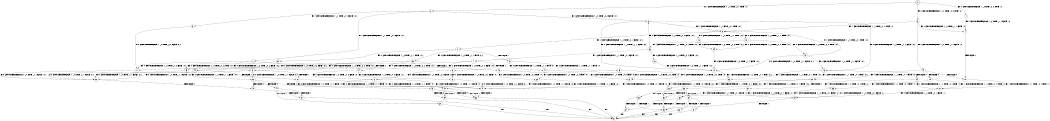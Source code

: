 digraph BCG {
size = "7, 10.5";
center = TRUE;
node [shape = circle];
0 [peripheries = 2];
0 -> 1 [label = "EX !0 !ATOMIC_EXCH_BRANCH (1, +0, TRUE, +0, 2, TRUE) !:0:"];
0 -> 2 [label = "EX !1 !ATOMIC_EXCH_BRANCH (1, +1, TRUE, +0, 1, TRUE) !:0:"];
0 -> 3 [label = "EX !0 !ATOMIC_EXCH_BRANCH (1, +0, TRUE, +0, 2, TRUE) !:0:"];
1 -> 4 [label = "EX !0 !ATOMIC_EXCH_BRANCH (1, +0, TRUE, +1, 1, FALSE) !:0:"];
2 -> 5 [label = "EX !1 !ATOMIC_EXCH_BRANCH (1, +1, TRUE, +0, 1, FALSE) !:0:1:"];
2 -> 6 [label = "EX !0 !ATOMIC_EXCH_BRANCH (1, +0, TRUE, +0, 2, FALSE) !:0:1:"];
2 -> 7 [label = "EX !1 !ATOMIC_EXCH_BRANCH (1, +1, TRUE, +0, 1, FALSE) !:0:1:"];
3 -> 4 [label = "EX !0 !ATOMIC_EXCH_BRANCH (1, +0, TRUE, +1, 1, FALSE) !:0:"];
3 -> 8 [label = "EX !1 !ATOMIC_EXCH_BRANCH (1, +1, TRUE, +0, 1, TRUE) !:0:"];
3 -> 9 [label = "EX !0 !ATOMIC_EXCH_BRANCH (1, +0, TRUE, +1, 1, FALSE) !:0:"];
4 -> 10 [label = "TERMINATE !0"];
5 -> 11 [label = "EX !0 !ATOMIC_EXCH_BRANCH (1, +0, TRUE, +0, 2, FALSE) !:0:1:"];
6 -> 12 [label = "EX !0 !ATOMIC_EXCH_BRANCH (1, +0, TRUE, +1, 1, FALSE) !:0:1:"];
6 -> 8 [label = "EX !1 !ATOMIC_EXCH_BRANCH (1, +1, TRUE, +0, 1, TRUE) !:0:1:"];
6 -> 13 [label = "EX !0 !ATOMIC_EXCH_BRANCH (1, +0, TRUE, +1, 1, FALSE) !:0:1:"];
7 -> 11 [label = "EX !0 !ATOMIC_EXCH_BRANCH (1, +0, TRUE, +0, 2, FALSE) !:0:1:"];
7 -> 14 [label = "TERMINATE !1"];
7 -> 15 [label = "EX !0 !ATOMIC_EXCH_BRANCH (1, +0, TRUE, +0, 2, FALSE) !:0:1:"];
8 -> 16 [label = "EX !0 !ATOMIC_EXCH_BRANCH (1, +0, TRUE, +1, 1, TRUE) !:0:1:"];
8 -> 17 [label = "EX !1 !ATOMIC_EXCH_BRANCH (1, +1, TRUE, +0, 1, FALSE) !:0:1:"];
8 -> 18 [label = "EX !0 !ATOMIC_EXCH_BRANCH (1, +0, TRUE, +1, 1, TRUE) !:0:1:"];
9 -> 10 [label = "TERMINATE !0"];
9 -> 19 [label = "TERMINATE !0"];
9 -> 20 [label = "EX !1 !ATOMIC_EXCH_BRANCH (1, +1, TRUE, +0, 1, TRUE) !:0:"];
10 -> 21 [label = "EX !1 !ATOMIC_EXCH_BRANCH (1, +1, TRUE, +0, 1, TRUE) !:1:"];
11 -> 22 [label = "EX !0 !ATOMIC_EXCH_BRANCH (1, +0, TRUE, +1, 1, FALSE) !:0:1:"];
12 -> 23 [label = "EX !1 !ATOMIC_EXCH_BRANCH (1, +1, TRUE, +0, 1, TRUE) !:0:1:"];
13 -> 23 [label = "EX !1 !ATOMIC_EXCH_BRANCH (1, +1, TRUE, +0, 1, TRUE) !:0:1:"];
13 -> 24 [label = "TERMINATE !0"];
13 -> 20 [label = "EX !1 !ATOMIC_EXCH_BRANCH (1, +1, TRUE, +0, 1, TRUE) !:0:1:"];
14 -> 25 [label = "EX !0 !ATOMIC_EXCH_BRANCH (1, +0, TRUE, +0, 2, FALSE) !:0:"];
14 -> 26 [label = "EX !0 !ATOMIC_EXCH_BRANCH (1, +0, TRUE, +0, 2, FALSE) !:0:"];
15 -> 22 [label = "EX !0 !ATOMIC_EXCH_BRANCH (1, +0, TRUE, +1, 1, FALSE) !:0:1:"];
15 -> 27 [label = "TERMINATE !1"];
15 -> 28 [label = "EX !0 !ATOMIC_EXCH_BRANCH (1, +0, TRUE, +1, 1, FALSE) !:0:1:"];
16 -> 29 [label = "EX !0 !ATOMIC_EXCH_BRANCH (1, +0, TRUE, +0, 2, TRUE) !:0:1:"];
17 -> 30 [label = "EX !0 !ATOMIC_EXCH_BRANCH (1, +0, TRUE, +1, 1, TRUE) !:0:1:"];
17 -> 31 [label = "TERMINATE !1"];
17 -> 32 [label = "EX !0 !ATOMIC_EXCH_BRANCH (1, +0, TRUE, +1, 1, TRUE) !:0:1:"];
18 -> 29 [label = "EX !0 !ATOMIC_EXCH_BRANCH (1, +0, TRUE, +0, 2, TRUE) !:0:1:"];
18 -> 33 [label = "EX !1 !ATOMIC_EXCH_BRANCH (1, +1, TRUE, +0, 1, TRUE) !:0:1:"];
18 -> 34 [label = "EX !0 !ATOMIC_EXCH_BRANCH (1, +0, TRUE, +0, 2, TRUE) !:0:1:"];
19 -> 21 [label = "EX !1 !ATOMIC_EXCH_BRANCH (1, +1, TRUE, +0, 1, TRUE) !:1:"];
19 -> 35 [label = "EX !1 !ATOMIC_EXCH_BRANCH (1, +1, TRUE, +0, 1, TRUE) !:1:"];
20 -> 36 [label = "EX !1 !ATOMIC_EXCH_BRANCH (1, +1, TRUE, +0, 1, FALSE) !:0:1:"];
20 -> 37 [label = "TERMINATE !0"];
20 -> 38 [label = "EX !1 !ATOMIC_EXCH_BRANCH (1, +1, TRUE, +0, 1, FALSE) !:0:1:"];
21 -> 39 [label = "EX !1 !ATOMIC_EXCH_BRANCH (1, +1, TRUE, +0, 1, FALSE) !:1:"];
22 -> 40 [label = "TERMINATE !0"];
23 -> 36 [label = "EX !1 !ATOMIC_EXCH_BRANCH (1, +1, TRUE, +0, 1, FALSE) !:0:1:"];
24 -> 21 [label = "EX !1 !ATOMIC_EXCH_BRANCH (1, +1, TRUE, +0, 1, TRUE) !:1:"];
24 -> 35 [label = "EX !1 !ATOMIC_EXCH_BRANCH (1, +1, TRUE, +0, 1, TRUE) !:1:"];
25 -> 41 [label = "EX !0 !ATOMIC_EXCH_BRANCH (1, +0, TRUE, +1, 1, FALSE) !:0:"];
26 -> 41 [label = "EX !0 !ATOMIC_EXCH_BRANCH (1, +0, TRUE, +1, 1, FALSE) !:0:"];
26 -> 42 [label = "EX !0 !ATOMIC_EXCH_BRANCH (1, +0, TRUE, +1, 1, FALSE) !:0:"];
27 -> 41 [label = "EX !0 !ATOMIC_EXCH_BRANCH (1, +0, TRUE, +1, 1, FALSE) !:0:"];
27 -> 42 [label = "EX !0 !ATOMIC_EXCH_BRANCH (1, +0, TRUE, +1, 1, FALSE) !:0:"];
28 -> 40 [label = "TERMINATE !0"];
28 -> 43 [label = "TERMINATE !1"];
28 -> 44 [label = "TERMINATE !0"];
29 -> 12 [label = "EX !0 !ATOMIC_EXCH_BRANCH (1, +0, TRUE, +1, 1, FALSE) !:0:1:"];
30 -> 45 [label = "EX !0 !ATOMIC_EXCH_BRANCH (1, +0, TRUE, +0, 2, TRUE) !:0:1:"];
31 -> 46 [label = "EX !0 !ATOMIC_EXCH_BRANCH (1, +0, TRUE, +1, 1, TRUE) !:0:"];
31 -> 47 [label = "EX !0 !ATOMIC_EXCH_BRANCH (1, +0, TRUE, +1, 1, TRUE) !:0:"];
32 -> 45 [label = "EX !0 !ATOMIC_EXCH_BRANCH (1, +0, TRUE, +0, 2, TRUE) !:0:1:"];
32 -> 48 [label = "TERMINATE !1"];
32 -> 49 [label = "EX !0 !ATOMIC_EXCH_BRANCH (1, +0, TRUE, +0, 2, TRUE) !:0:1:"];
33 -> 50 [label = "EX !0 !ATOMIC_EXCH_BRANCH (1, +0, TRUE, +0, 2, FALSE) !:0:1:"];
33 -> 51 [label = "EX !1 !ATOMIC_EXCH_BRANCH (1, +1, TRUE, +0, 1, FALSE) !:0:1:"];
33 -> 6 [label = "EX !0 !ATOMIC_EXCH_BRANCH (1, +0, TRUE, +0, 2, FALSE) !:0:1:"];
34 -> 12 [label = "EX !0 !ATOMIC_EXCH_BRANCH (1, +0, TRUE, +1, 1, FALSE) !:0:1:"];
34 -> 8 [label = "EX !1 !ATOMIC_EXCH_BRANCH (1, +1, TRUE, +0, 1, TRUE) !:0:1:"];
34 -> 13 [label = "EX !0 !ATOMIC_EXCH_BRANCH (1, +0, TRUE, +1, 1, FALSE) !:0:1:"];
35 -> 39 [label = "EX !1 !ATOMIC_EXCH_BRANCH (1, +1, TRUE, +0, 1, FALSE) !:1:"];
35 -> 52 [label = "EX !1 !ATOMIC_EXCH_BRANCH (1, +1, TRUE, +0, 1, FALSE) !:1:"];
36 -> 53 [label = "TERMINATE !0"];
37 -> 39 [label = "EX !1 !ATOMIC_EXCH_BRANCH (1, +1, TRUE, +0, 1, FALSE) !:1:"];
37 -> 52 [label = "EX !1 !ATOMIC_EXCH_BRANCH (1, +1, TRUE, +0, 1, FALSE) !:1:"];
38 -> 53 [label = "TERMINATE !0"];
38 -> 54 [label = "TERMINATE !1"];
38 -> 55 [label = "TERMINATE !0"];
39 -> 56 [label = "TERMINATE !1"];
40 -> 57 [label = "TERMINATE !1"];
41 -> 58 [label = "TERMINATE !0"];
42 -> 58 [label = "TERMINATE !0"];
42 -> 59 [label = "TERMINATE !0"];
43 -> 58 [label = "TERMINATE !0"];
43 -> 59 [label = "TERMINATE !0"];
44 -> 57 [label = "TERMINATE !1"];
44 -> 60 [label = "TERMINATE !1"];
45 -> 22 [label = "EX !0 !ATOMIC_EXCH_BRANCH (1, +0, TRUE, +1, 1, FALSE) !:0:1:"];
46 -> 61 [label = "EX !0 !ATOMIC_EXCH_BRANCH (1, +0, TRUE, +0, 2, TRUE) !:0:"];
47 -> 61 [label = "EX !0 !ATOMIC_EXCH_BRANCH (1, +0, TRUE, +0, 2, TRUE) !:0:"];
47 -> 62 [label = "EX !0 !ATOMIC_EXCH_BRANCH (1, +0, TRUE, +0, 2, TRUE) !:0:"];
48 -> 61 [label = "EX !0 !ATOMIC_EXCH_BRANCH (1, +0, TRUE, +0, 2, TRUE) !:0:"];
48 -> 62 [label = "EX !0 !ATOMIC_EXCH_BRANCH (1, +0, TRUE, +0, 2, TRUE) !:0:"];
49 -> 22 [label = "EX !0 !ATOMIC_EXCH_BRANCH (1, +0, TRUE, +1, 1, FALSE) !:0:1:"];
49 -> 27 [label = "TERMINATE !1"];
49 -> 28 [label = "EX !0 !ATOMIC_EXCH_BRANCH (1, +0, TRUE, +1, 1, FALSE) !:0:1:"];
50 -> 12 [label = "EX !0 !ATOMIC_EXCH_BRANCH (1, +0, TRUE, +1, 1, FALSE) !:0:1:"];
51 -> 11 [label = "EX !0 !ATOMIC_EXCH_BRANCH (1, +0, TRUE, +0, 2, FALSE) !:0:1:"];
51 -> 63 [label = "TERMINATE !1"];
51 -> 15 [label = "EX !0 !ATOMIC_EXCH_BRANCH (1, +0, TRUE, +0, 2, FALSE) !:0:1:"];
52 -> 56 [label = "TERMINATE !1"];
52 -> 64 [label = "TERMINATE !1"];
53 -> 56 [label = "TERMINATE !1"];
54 -> 65 [label = "TERMINATE !0"];
54 -> 66 [label = "TERMINATE !0"];
55 -> 56 [label = "TERMINATE !1"];
55 -> 64 [label = "TERMINATE !1"];
56 -> 67 [label = "exit"];
57 -> 67 [label = "exit"];
58 -> 67 [label = "exit"];
59 -> 67 [label = "exit"];
60 -> 67 [label = "exit"];
61 -> 41 [label = "EX !0 !ATOMIC_EXCH_BRANCH (1, +0, TRUE, +1, 1, FALSE) !:0:"];
62 -> 41 [label = "EX !0 !ATOMIC_EXCH_BRANCH (1, +0, TRUE, +1, 1, FALSE) !:0:"];
62 -> 42 [label = "EX !0 !ATOMIC_EXCH_BRANCH (1, +0, TRUE, +1, 1, FALSE) !:0:"];
63 -> 25 [label = "EX !0 !ATOMIC_EXCH_BRANCH (1, +0, TRUE, +0, 2, FALSE) !:0:"];
63 -> 26 [label = "EX !0 !ATOMIC_EXCH_BRANCH (1, +0, TRUE, +0, 2, FALSE) !:0:"];
64 -> 67 [label = "exit"];
65 -> 67 [label = "exit"];
66 -> 67 [label = "exit"];
}
